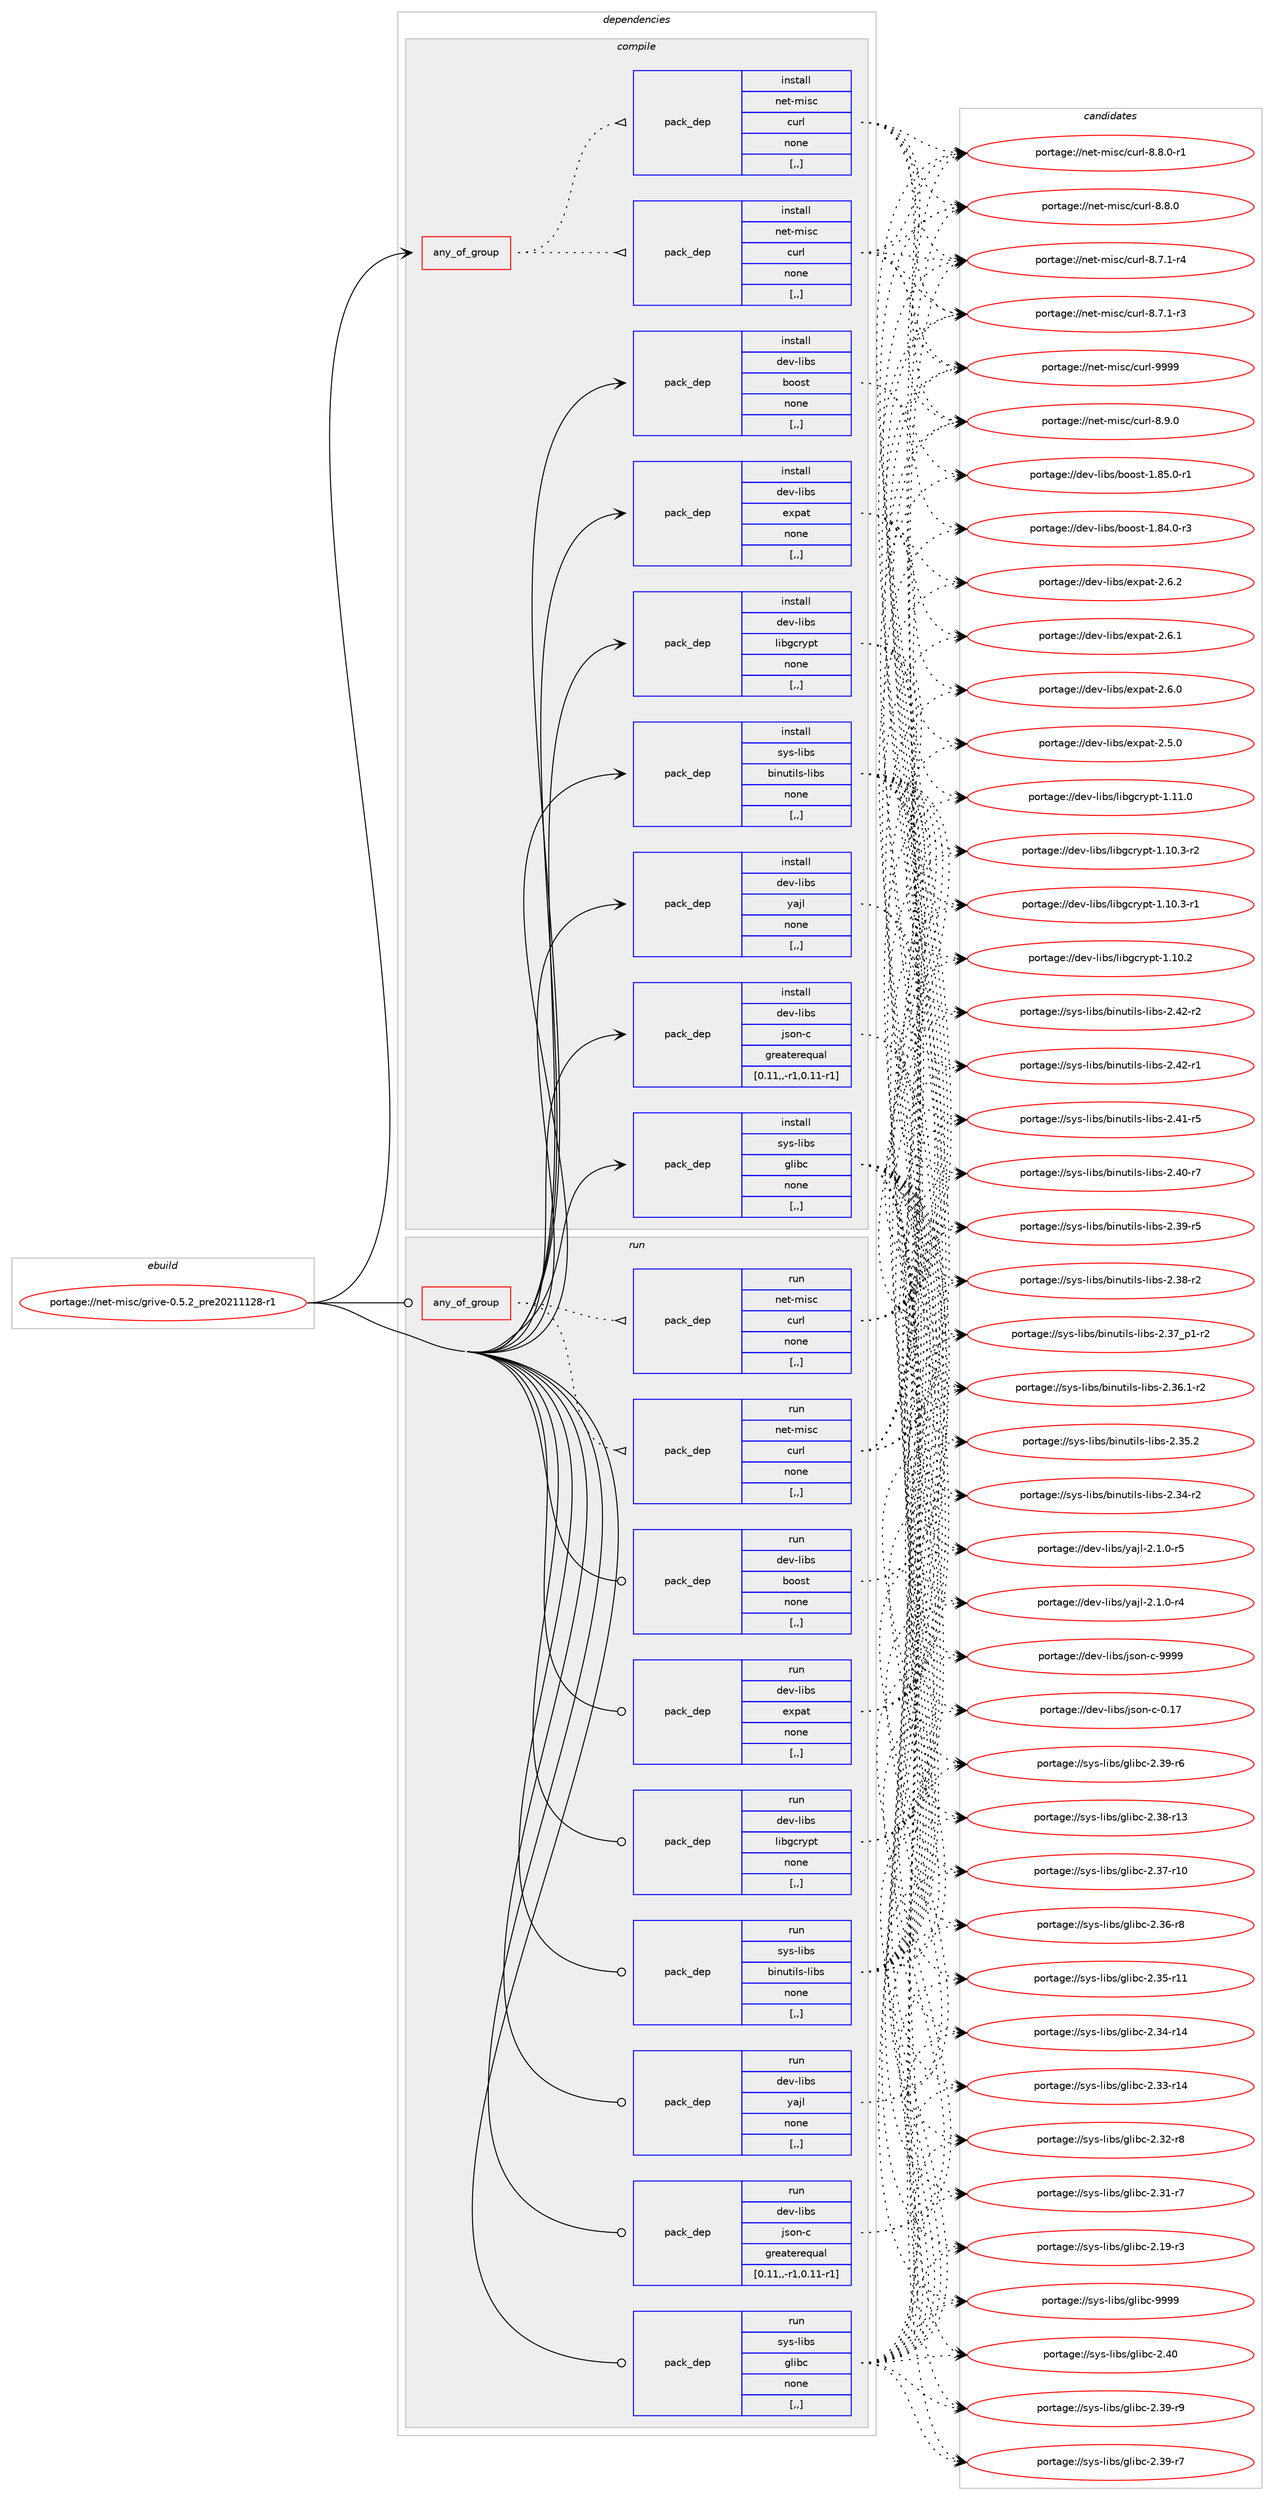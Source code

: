 digraph prolog {

# *************
# Graph options
# *************

newrank=true;
concentrate=true;
compound=true;
graph [rankdir=LR,fontname=Helvetica,fontsize=10,ranksep=1.5];#, ranksep=2.5, nodesep=0.2];
edge  [arrowhead=vee];
node  [fontname=Helvetica,fontsize=10];

# **********
# The ebuild
# **********

subgraph cluster_leftcol {
color=gray;
label=<<i>ebuild</i>>;
id [label="portage://net-misc/grive-0.5.2_pre20211128-r1", color=red, width=4, href="../net-misc/grive-0.5.2_pre20211128-r1.svg"];
}

# ****************
# The dependencies
# ****************

subgraph cluster_midcol {
color=gray;
label=<<i>dependencies</i>>;
subgraph cluster_compile {
fillcolor="#eeeeee";
style=filled;
label=<<i>compile</i>>;
subgraph any2471 {
dependency370712 [label=<<TABLE BORDER="0" CELLBORDER="1" CELLSPACING="0" CELLPADDING="4"><TR><TD CELLPADDING="10">any_of_group</TD></TR></TABLE>>, shape=none, color=red];subgraph pack270503 {
dependency370713 [label=<<TABLE BORDER="0" CELLBORDER="1" CELLSPACING="0" CELLPADDING="4" WIDTH="220"><TR><TD ROWSPAN="6" CELLPADDING="30">pack_dep</TD></TR><TR><TD WIDTH="110">install</TD></TR><TR><TD>net-misc</TD></TR><TR><TD>curl</TD></TR><TR><TD>none</TD></TR><TR><TD>[,,]</TD></TR></TABLE>>, shape=none, color=blue];
}
dependency370712:e -> dependency370713:w [weight=20,style="dotted",arrowhead="oinv"];
subgraph pack270504 {
dependency370714 [label=<<TABLE BORDER="0" CELLBORDER="1" CELLSPACING="0" CELLPADDING="4" WIDTH="220"><TR><TD ROWSPAN="6" CELLPADDING="30">pack_dep</TD></TR><TR><TD WIDTH="110">install</TD></TR><TR><TD>net-misc</TD></TR><TR><TD>curl</TD></TR><TR><TD>none</TD></TR><TR><TD>[,,]</TD></TR></TABLE>>, shape=none, color=blue];
}
dependency370712:e -> dependency370714:w [weight=20,style="dotted",arrowhead="oinv"];
}
id:e -> dependency370712:w [weight=20,style="solid",arrowhead="vee"];
subgraph pack270505 {
dependency370715 [label=<<TABLE BORDER="0" CELLBORDER="1" CELLSPACING="0" CELLPADDING="4" WIDTH="220"><TR><TD ROWSPAN="6" CELLPADDING="30">pack_dep</TD></TR><TR><TD WIDTH="110">install</TD></TR><TR><TD>dev-libs</TD></TR><TR><TD>boost</TD></TR><TR><TD>none</TD></TR><TR><TD>[,,]</TD></TR></TABLE>>, shape=none, color=blue];
}
id:e -> dependency370715:w [weight=20,style="solid",arrowhead="vee"];
subgraph pack270506 {
dependency370716 [label=<<TABLE BORDER="0" CELLBORDER="1" CELLSPACING="0" CELLPADDING="4" WIDTH="220"><TR><TD ROWSPAN="6" CELLPADDING="30">pack_dep</TD></TR><TR><TD WIDTH="110">install</TD></TR><TR><TD>dev-libs</TD></TR><TR><TD>expat</TD></TR><TR><TD>none</TD></TR><TR><TD>[,,]</TD></TR></TABLE>>, shape=none, color=blue];
}
id:e -> dependency370716:w [weight=20,style="solid",arrowhead="vee"];
subgraph pack270507 {
dependency370717 [label=<<TABLE BORDER="0" CELLBORDER="1" CELLSPACING="0" CELLPADDING="4" WIDTH="220"><TR><TD ROWSPAN="6" CELLPADDING="30">pack_dep</TD></TR><TR><TD WIDTH="110">install</TD></TR><TR><TD>dev-libs</TD></TR><TR><TD>json-c</TD></TR><TR><TD>greaterequal</TD></TR><TR><TD>[0.11,,-r1,0.11-r1]</TD></TR></TABLE>>, shape=none, color=blue];
}
id:e -> dependency370717:w [weight=20,style="solid",arrowhead="vee"];
subgraph pack270508 {
dependency370718 [label=<<TABLE BORDER="0" CELLBORDER="1" CELLSPACING="0" CELLPADDING="4" WIDTH="220"><TR><TD ROWSPAN="6" CELLPADDING="30">pack_dep</TD></TR><TR><TD WIDTH="110">install</TD></TR><TR><TD>dev-libs</TD></TR><TR><TD>libgcrypt</TD></TR><TR><TD>none</TD></TR><TR><TD>[,,]</TD></TR></TABLE>>, shape=none, color=blue];
}
id:e -> dependency370718:w [weight=20,style="solid",arrowhead="vee"];
subgraph pack270509 {
dependency370719 [label=<<TABLE BORDER="0" CELLBORDER="1" CELLSPACING="0" CELLPADDING="4" WIDTH="220"><TR><TD ROWSPAN="6" CELLPADDING="30">pack_dep</TD></TR><TR><TD WIDTH="110">install</TD></TR><TR><TD>dev-libs</TD></TR><TR><TD>yajl</TD></TR><TR><TD>none</TD></TR><TR><TD>[,,]</TD></TR></TABLE>>, shape=none, color=blue];
}
id:e -> dependency370719:w [weight=20,style="solid",arrowhead="vee"];
subgraph pack270510 {
dependency370720 [label=<<TABLE BORDER="0" CELLBORDER="1" CELLSPACING="0" CELLPADDING="4" WIDTH="220"><TR><TD ROWSPAN="6" CELLPADDING="30">pack_dep</TD></TR><TR><TD WIDTH="110">install</TD></TR><TR><TD>sys-libs</TD></TR><TR><TD>binutils-libs</TD></TR><TR><TD>none</TD></TR><TR><TD>[,,]</TD></TR></TABLE>>, shape=none, color=blue];
}
id:e -> dependency370720:w [weight=20,style="solid",arrowhead="vee"];
subgraph pack270511 {
dependency370721 [label=<<TABLE BORDER="0" CELLBORDER="1" CELLSPACING="0" CELLPADDING="4" WIDTH="220"><TR><TD ROWSPAN="6" CELLPADDING="30">pack_dep</TD></TR><TR><TD WIDTH="110">install</TD></TR><TR><TD>sys-libs</TD></TR><TR><TD>glibc</TD></TR><TR><TD>none</TD></TR><TR><TD>[,,]</TD></TR></TABLE>>, shape=none, color=blue];
}
id:e -> dependency370721:w [weight=20,style="solid",arrowhead="vee"];
}
subgraph cluster_compileandrun {
fillcolor="#eeeeee";
style=filled;
label=<<i>compile and run</i>>;
}
subgraph cluster_run {
fillcolor="#eeeeee";
style=filled;
label=<<i>run</i>>;
subgraph any2472 {
dependency370722 [label=<<TABLE BORDER="0" CELLBORDER="1" CELLSPACING="0" CELLPADDING="4"><TR><TD CELLPADDING="10">any_of_group</TD></TR></TABLE>>, shape=none, color=red];subgraph pack270512 {
dependency370723 [label=<<TABLE BORDER="0" CELLBORDER="1" CELLSPACING="0" CELLPADDING="4" WIDTH="220"><TR><TD ROWSPAN="6" CELLPADDING="30">pack_dep</TD></TR><TR><TD WIDTH="110">run</TD></TR><TR><TD>net-misc</TD></TR><TR><TD>curl</TD></TR><TR><TD>none</TD></TR><TR><TD>[,,]</TD></TR></TABLE>>, shape=none, color=blue];
}
dependency370722:e -> dependency370723:w [weight=20,style="dotted",arrowhead="oinv"];
subgraph pack270513 {
dependency370724 [label=<<TABLE BORDER="0" CELLBORDER="1" CELLSPACING="0" CELLPADDING="4" WIDTH="220"><TR><TD ROWSPAN="6" CELLPADDING="30">pack_dep</TD></TR><TR><TD WIDTH="110">run</TD></TR><TR><TD>net-misc</TD></TR><TR><TD>curl</TD></TR><TR><TD>none</TD></TR><TR><TD>[,,]</TD></TR></TABLE>>, shape=none, color=blue];
}
dependency370722:e -> dependency370724:w [weight=20,style="dotted",arrowhead="oinv"];
}
id:e -> dependency370722:w [weight=20,style="solid",arrowhead="odot"];
subgraph pack270514 {
dependency370725 [label=<<TABLE BORDER="0" CELLBORDER="1" CELLSPACING="0" CELLPADDING="4" WIDTH="220"><TR><TD ROWSPAN="6" CELLPADDING="30">pack_dep</TD></TR><TR><TD WIDTH="110">run</TD></TR><TR><TD>dev-libs</TD></TR><TR><TD>boost</TD></TR><TR><TD>none</TD></TR><TR><TD>[,,]</TD></TR></TABLE>>, shape=none, color=blue];
}
id:e -> dependency370725:w [weight=20,style="solid",arrowhead="odot"];
subgraph pack270515 {
dependency370726 [label=<<TABLE BORDER="0" CELLBORDER="1" CELLSPACING="0" CELLPADDING="4" WIDTH="220"><TR><TD ROWSPAN="6" CELLPADDING="30">pack_dep</TD></TR><TR><TD WIDTH="110">run</TD></TR><TR><TD>dev-libs</TD></TR><TR><TD>expat</TD></TR><TR><TD>none</TD></TR><TR><TD>[,,]</TD></TR></TABLE>>, shape=none, color=blue];
}
id:e -> dependency370726:w [weight=20,style="solid",arrowhead="odot"];
subgraph pack270516 {
dependency370727 [label=<<TABLE BORDER="0" CELLBORDER="1" CELLSPACING="0" CELLPADDING="4" WIDTH="220"><TR><TD ROWSPAN="6" CELLPADDING="30">pack_dep</TD></TR><TR><TD WIDTH="110">run</TD></TR><TR><TD>dev-libs</TD></TR><TR><TD>json-c</TD></TR><TR><TD>greaterequal</TD></TR><TR><TD>[0.11,,-r1,0.11-r1]</TD></TR></TABLE>>, shape=none, color=blue];
}
id:e -> dependency370727:w [weight=20,style="solid",arrowhead="odot"];
subgraph pack270517 {
dependency370728 [label=<<TABLE BORDER="0" CELLBORDER="1" CELLSPACING="0" CELLPADDING="4" WIDTH="220"><TR><TD ROWSPAN="6" CELLPADDING="30">pack_dep</TD></TR><TR><TD WIDTH="110">run</TD></TR><TR><TD>dev-libs</TD></TR><TR><TD>libgcrypt</TD></TR><TR><TD>none</TD></TR><TR><TD>[,,]</TD></TR></TABLE>>, shape=none, color=blue];
}
id:e -> dependency370728:w [weight=20,style="solid",arrowhead="odot"];
subgraph pack270518 {
dependency370729 [label=<<TABLE BORDER="0" CELLBORDER="1" CELLSPACING="0" CELLPADDING="4" WIDTH="220"><TR><TD ROWSPAN="6" CELLPADDING="30">pack_dep</TD></TR><TR><TD WIDTH="110">run</TD></TR><TR><TD>dev-libs</TD></TR><TR><TD>yajl</TD></TR><TR><TD>none</TD></TR><TR><TD>[,,]</TD></TR></TABLE>>, shape=none, color=blue];
}
id:e -> dependency370729:w [weight=20,style="solid",arrowhead="odot"];
subgraph pack270519 {
dependency370730 [label=<<TABLE BORDER="0" CELLBORDER="1" CELLSPACING="0" CELLPADDING="4" WIDTH="220"><TR><TD ROWSPAN="6" CELLPADDING="30">pack_dep</TD></TR><TR><TD WIDTH="110">run</TD></TR><TR><TD>sys-libs</TD></TR><TR><TD>binutils-libs</TD></TR><TR><TD>none</TD></TR><TR><TD>[,,]</TD></TR></TABLE>>, shape=none, color=blue];
}
id:e -> dependency370730:w [weight=20,style="solid",arrowhead="odot"];
subgraph pack270520 {
dependency370731 [label=<<TABLE BORDER="0" CELLBORDER="1" CELLSPACING="0" CELLPADDING="4" WIDTH="220"><TR><TD ROWSPAN="6" CELLPADDING="30">pack_dep</TD></TR><TR><TD WIDTH="110">run</TD></TR><TR><TD>sys-libs</TD></TR><TR><TD>glibc</TD></TR><TR><TD>none</TD></TR><TR><TD>[,,]</TD></TR></TABLE>>, shape=none, color=blue];
}
id:e -> dependency370731:w [weight=20,style="solid",arrowhead="odot"];
}
}

# **************
# The candidates
# **************

subgraph cluster_choices {
rank=same;
color=gray;
label=<<i>candidates</i>>;

subgraph choice270503 {
color=black;
nodesep=1;
choice110101116451091051159947991171141084557575757 [label="portage://net-misc/curl-9999", color=red, width=4,href="../net-misc/curl-9999.svg"];
choice11010111645109105115994799117114108455646574648 [label="portage://net-misc/curl-8.9.0", color=red, width=4,href="../net-misc/curl-8.9.0.svg"];
choice110101116451091051159947991171141084556465646484511449 [label="portage://net-misc/curl-8.8.0-r1", color=red, width=4,href="../net-misc/curl-8.8.0-r1.svg"];
choice11010111645109105115994799117114108455646564648 [label="portage://net-misc/curl-8.8.0", color=red, width=4,href="../net-misc/curl-8.8.0.svg"];
choice110101116451091051159947991171141084556465546494511452 [label="portage://net-misc/curl-8.7.1-r4", color=red, width=4,href="../net-misc/curl-8.7.1-r4.svg"];
choice110101116451091051159947991171141084556465546494511451 [label="portage://net-misc/curl-8.7.1-r3", color=red, width=4,href="../net-misc/curl-8.7.1-r3.svg"];
dependency370713:e -> choice110101116451091051159947991171141084557575757:w [style=dotted,weight="100"];
dependency370713:e -> choice11010111645109105115994799117114108455646574648:w [style=dotted,weight="100"];
dependency370713:e -> choice110101116451091051159947991171141084556465646484511449:w [style=dotted,weight="100"];
dependency370713:e -> choice11010111645109105115994799117114108455646564648:w [style=dotted,weight="100"];
dependency370713:e -> choice110101116451091051159947991171141084556465546494511452:w [style=dotted,weight="100"];
dependency370713:e -> choice110101116451091051159947991171141084556465546494511451:w [style=dotted,weight="100"];
}
subgraph choice270504 {
color=black;
nodesep=1;
choice110101116451091051159947991171141084557575757 [label="portage://net-misc/curl-9999", color=red, width=4,href="../net-misc/curl-9999.svg"];
choice11010111645109105115994799117114108455646574648 [label="portage://net-misc/curl-8.9.0", color=red, width=4,href="../net-misc/curl-8.9.0.svg"];
choice110101116451091051159947991171141084556465646484511449 [label="portage://net-misc/curl-8.8.0-r1", color=red, width=4,href="../net-misc/curl-8.8.0-r1.svg"];
choice11010111645109105115994799117114108455646564648 [label="portage://net-misc/curl-8.8.0", color=red, width=4,href="../net-misc/curl-8.8.0.svg"];
choice110101116451091051159947991171141084556465546494511452 [label="portage://net-misc/curl-8.7.1-r4", color=red, width=4,href="../net-misc/curl-8.7.1-r4.svg"];
choice110101116451091051159947991171141084556465546494511451 [label="portage://net-misc/curl-8.7.1-r3", color=red, width=4,href="../net-misc/curl-8.7.1-r3.svg"];
dependency370714:e -> choice110101116451091051159947991171141084557575757:w [style=dotted,weight="100"];
dependency370714:e -> choice11010111645109105115994799117114108455646574648:w [style=dotted,weight="100"];
dependency370714:e -> choice110101116451091051159947991171141084556465646484511449:w [style=dotted,weight="100"];
dependency370714:e -> choice11010111645109105115994799117114108455646564648:w [style=dotted,weight="100"];
dependency370714:e -> choice110101116451091051159947991171141084556465546494511452:w [style=dotted,weight="100"];
dependency370714:e -> choice110101116451091051159947991171141084556465546494511451:w [style=dotted,weight="100"];
}
subgraph choice270505 {
color=black;
nodesep=1;
choice10010111845108105981154798111111115116454946565346484511449 [label="portage://dev-libs/boost-1.85.0-r1", color=red, width=4,href="../dev-libs/boost-1.85.0-r1.svg"];
choice10010111845108105981154798111111115116454946565246484511451 [label="portage://dev-libs/boost-1.84.0-r3", color=red, width=4,href="../dev-libs/boost-1.84.0-r3.svg"];
dependency370715:e -> choice10010111845108105981154798111111115116454946565346484511449:w [style=dotted,weight="100"];
dependency370715:e -> choice10010111845108105981154798111111115116454946565246484511451:w [style=dotted,weight="100"];
}
subgraph choice270506 {
color=black;
nodesep=1;
choice10010111845108105981154710112011297116455046544650 [label="portage://dev-libs/expat-2.6.2", color=red, width=4,href="../dev-libs/expat-2.6.2.svg"];
choice10010111845108105981154710112011297116455046544649 [label="portage://dev-libs/expat-2.6.1", color=red, width=4,href="../dev-libs/expat-2.6.1.svg"];
choice10010111845108105981154710112011297116455046544648 [label="portage://dev-libs/expat-2.6.0", color=red, width=4,href="../dev-libs/expat-2.6.0.svg"];
choice10010111845108105981154710112011297116455046534648 [label="portage://dev-libs/expat-2.5.0", color=red, width=4,href="../dev-libs/expat-2.5.0.svg"];
dependency370716:e -> choice10010111845108105981154710112011297116455046544650:w [style=dotted,weight="100"];
dependency370716:e -> choice10010111845108105981154710112011297116455046544649:w [style=dotted,weight="100"];
dependency370716:e -> choice10010111845108105981154710112011297116455046544648:w [style=dotted,weight="100"];
dependency370716:e -> choice10010111845108105981154710112011297116455046534648:w [style=dotted,weight="100"];
}
subgraph choice270507 {
color=black;
nodesep=1;
choice10010111845108105981154710611511111045994557575757 [label="portage://dev-libs/json-c-9999", color=red, width=4,href="../dev-libs/json-c-9999.svg"];
choice10010111845108105981154710611511111045994548464955 [label="portage://dev-libs/json-c-0.17", color=red, width=4,href="../dev-libs/json-c-0.17.svg"];
dependency370717:e -> choice10010111845108105981154710611511111045994557575757:w [style=dotted,weight="100"];
dependency370717:e -> choice10010111845108105981154710611511111045994548464955:w [style=dotted,weight="100"];
}
subgraph choice270508 {
color=black;
nodesep=1;
choice100101118451081059811547108105981039911412111211645494649494648 [label="portage://dev-libs/libgcrypt-1.11.0", color=red, width=4,href="../dev-libs/libgcrypt-1.11.0.svg"];
choice1001011184510810598115471081059810399114121112116454946494846514511450 [label="portage://dev-libs/libgcrypt-1.10.3-r2", color=red, width=4,href="../dev-libs/libgcrypt-1.10.3-r2.svg"];
choice1001011184510810598115471081059810399114121112116454946494846514511449 [label="portage://dev-libs/libgcrypt-1.10.3-r1", color=red, width=4,href="../dev-libs/libgcrypt-1.10.3-r1.svg"];
choice100101118451081059811547108105981039911412111211645494649484650 [label="portage://dev-libs/libgcrypt-1.10.2", color=red, width=4,href="../dev-libs/libgcrypt-1.10.2.svg"];
dependency370718:e -> choice100101118451081059811547108105981039911412111211645494649494648:w [style=dotted,weight="100"];
dependency370718:e -> choice1001011184510810598115471081059810399114121112116454946494846514511450:w [style=dotted,weight="100"];
dependency370718:e -> choice1001011184510810598115471081059810399114121112116454946494846514511449:w [style=dotted,weight="100"];
dependency370718:e -> choice100101118451081059811547108105981039911412111211645494649484650:w [style=dotted,weight="100"];
}
subgraph choice270509 {
color=black;
nodesep=1;
choice100101118451081059811547121971061084550464946484511453 [label="portage://dev-libs/yajl-2.1.0-r5", color=red, width=4,href="../dev-libs/yajl-2.1.0-r5.svg"];
choice100101118451081059811547121971061084550464946484511452 [label="portage://dev-libs/yajl-2.1.0-r4", color=red, width=4,href="../dev-libs/yajl-2.1.0-r4.svg"];
dependency370719:e -> choice100101118451081059811547121971061084550464946484511453:w [style=dotted,weight="100"];
dependency370719:e -> choice100101118451081059811547121971061084550464946484511452:w [style=dotted,weight="100"];
}
subgraph choice270510 {
color=black;
nodesep=1;
choice11512111545108105981154798105110117116105108115451081059811545504652504511450 [label="portage://sys-libs/binutils-libs-2.42-r2", color=red, width=4,href="../sys-libs/binutils-libs-2.42-r2.svg"];
choice11512111545108105981154798105110117116105108115451081059811545504652504511449 [label="portage://sys-libs/binutils-libs-2.42-r1", color=red, width=4,href="../sys-libs/binutils-libs-2.42-r1.svg"];
choice11512111545108105981154798105110117116105108115451081059811545504652494511453 [label="portage://sys-libs/binutils-libs-2.41-r5", color=red, width=4,href="../sys-libs/binutils-libs-2.41-r5.svg"];
choice11512111545108105981154798105110117116105108115451081059811545504652484511455 [label="portage://sys-libs/binutils-libs-2.40-r7", color=red, width=4,href="../sys-libs/binutils-libs-2.40-r7.svg"];
choice11512111545108105981154798105110117116105108115451081059811545504651574511453 [label="portage://sys-libs/binutils-libs-2.39-r5", color=red, width=4,href="../sys-libs/binutils-libs-2.39-r5.svg"];
choice11512111545108105981154798105110117116105108115451081059811545504651564511450 [label="portage://sys-libs/binutils-libs-2.38-r2", color=red, width=4,href="../sys-libs/binutils-libs-2.38-r2.svg"];
choice115121115451081059811547981051101171161051081154510810598115455046515595112494511450 [label="portage://sys-libs/binutils-libs-2.37_p1-r2", color=red, width=4,href="../sys-libs/binutils-libs-2.37_p1-r2.svg"];
choice115121115451081059811547981051101171161051081154510810598115455046515446494511450 [label="portage://sys-libs/binutils-libs-2.36.1-r2", color=red, width=4,href="../sys-libs/binutils-libs-2.36.1-r2.svg"];
choice11512111545108105981154798105110117116105108115451081059811545504651534650 [label="portage://sys-libs/binutils-libs-2.35.2", color=red, width=4,href="../sys-libs/binutils-libs-2.35.2.svg"];
choice11512111545108105981154798105110117116105108115451081059811545504651524511450 [label="portage://sys-libs/binutils-libs-2.34-r2", color=red, width=4,href="../sys-libs/binutils-libs-2.34-r2.svg"];
dependency370720:e -> choice11512111545108105981154798105110117116105108115451081059811545504652504511450:w [style=dotted,weight="100"];
dependency370720:e -> choice11512111545108105981154798105110117116105108115451081059811545504652504511449:w [style=dotted,weight="100"];
dependency370720:e -> choice11512111545108105981154798105110117116105108115451081059811545504652494511453:w [style=dotted,weight="100"];
dependency370720:e -> choice11512111545108105981154798105110117116105108115451081059811545504652484511455:w [style=dotted,weight="100"];
dependency370720:e -> choice11512111545108105981154798105110117116105108115451081059811545504651574511453:w [style=dotted,weight="100"];
dependency370720:e -> choice11512111545108105981154798105110117116105108115451081059811545504651564511450:w [style=dotted,weight="100"];
dependency370720:e -> choice115121115451081059811547981051101171161051081154510810598115455046515595112494511450:w [style=dotted,weight="100"];
dependency370720:e -> choice115121115451081059811547981051101171161051081154510810598115455046515446494511450:w [style=dotted,weight="100"];
dependency370720:e -> choice11512111545108105981154798105110117116105108115451081059811545504651534650:w [style=dotted,weight="100"];
dependency370720:e -> choice11512111545108105981154798105110117116105108115451081059811545504651524511450:w [style=dotted,weight="100"];
}
subgraph choice270511 {
color=black;
nodesep=1;
choice11512111545108105981154710310810598994557575757 [label="portage://sys-libs/glibc-9999", color=red, width=4,href="../sys-libs/glibc-9999.svg"];
choice11512111545108105981154710310810598994550465248 [label="portage://sys-libs/glibc-2.40", color=red, width=4,href="../sys-libs/glibc-2.40.svg"];
choice115121115451081059811547103108105989945504651574511457 [label="portage://sys-libs/glibc-2.39-r9", color=red, width=4,href="../sys-libs/glibc-2.39-r9.svg"];
choice115121115451081059811547103108105989945504651574511455 [label="portage://sys-libs/glibc-2.39-r7", color=red, width=4,href="../sys-libs/glibc-2.39-r7.svg"];
choice115121115451081059811547103108105989945504651574511454 [label="portage://sys-libs/glibc-2.39-r6", color=red, width=4,href="../sys-libs/glibc-2.39-r6.svg"];
choice11512111545108105981154710310810598994550465156451144951 [label="portage://sys-libs/glibc-2.38-r13", color=red, width=4,href="../sys-libs/glibc-2.38-r13.svg"];
choice11512111545108105981154710310810598994550465155451144948 [label="portage://sys-libs/glibc-2.37-r10", color=red, width=4,href="../sys-libs/glibc-2.37-r10.svg"];
choice115121115451081059811547103108105989945504651544511456 [label="portage://sys-libs/glibc-2.36-r8", color=red, width=4,href="../sys-libs/glibc-2.36-r8.svg"];
choice11512111545108105981154710310810598994550465153451144949 [label="portage://sys-libs/glibc-2.35-r11", color=red, width=4,href="../sys-libs/glibc-2.35-r11.svg"];
choice11512111545108105981154710310810598994550465152451144952 [label="portage://sys-libs/glibc-2.34-r14", color=red, width=4,href="../sys-libs/glibc-2.34-r14.svg"];
choice11512111545108105981154710310810598994550465151451144952 [label="portage://sys-libs/glibc-2.33-r14", color=red, width=4,href="../sys-libs/glibc-2.33-r14.svg"];
choice115121115451081059811547103108105989945504651504511456 [label="portage://sys-libs/glibc-2.32-r8", color=red, width=4,href="../sys-libs/glibc-2.32-r8.svg"];
choice115121115451081059811547103108105989945504651494511455 [label="portage://sys-libs/glibc-2.31-r7", color=red, width=4,href="../sys-libs/glibc-2.31-r7.svg"];
choice115121115451081059811547103108105989945504649574511451 [label="portage://sys-libs/glibc-2.19-r3", color=red, width=4,href="../sys-libs/glibc-2.19-r3.svg"];
dependency370721:e -> choice11512111545108105981154710310810598994557575757:w [style=dotted,weight="100"];
dependency370721:e -> choice11512111545108105981154710310810598994550465248:w [style=dotted,weight="100"];
dependency370721:e -> choice115121115451081059811547103108105989945504651574511457:w [style=dotted,weight="100"];
dependency370721:e -> choice115121115451081059811547103108105989945504651574511455:w [style=dotted,weight="100"];
dependency370721:e -> choice115121115451081059811547103108105989945504651574511454:w [style=dotted,weight="100"];
dependency370721:e -> choice11512111545108105981154710310810598994550465156451144951:w [style=dotted,weight="100"];
dependency370721:e -> choice11512111545108105981154710310810598994550465155451144948:w [style=dotted,weight="100"];
dependency370721:e -> choice115121115451081059811547103108105989945504651544511456:w [style=dotted,weight="100"];
dependency370721:e -> choice11512111545108105981154710310810598994550465153451144949:w [style=dotted,weight="100"];
dependency370721:e -> choice11512111545108105981154710310810598994550465152451144952:w [style=dotted,weight="100"];
dependency370721:e -> choice11512111545108105981154710310810598994550465151451144952:w [style=dotted,weight="100"];
dependency370721:e -> choice115121115451081059811547103108105989945504651504511456:w [style=dotted,weight="100"];
dependency370721:e -> choice115121115451081059811547103108105989945504651494511455:w [style=dotted,weight="100"];
dependency370721:e -> choice115121115451081059811547103108105989945504649574511451:w [style=dotted,weight="100"];
}
subgraph choice270512 {
color=black;
nodesep=1;
choice110101116451091051159947991171141084557575757 [label="portage://net-misc/curl-9999", color=red, width=4,href="../net-misc/curl-9999.svg"];
choice11010111645109105115994799117114108455646574648 [label="portage://net-misc/curl-8.9.0", color=red, width=4,href="../net-misc/curl-8.9.0.svg"];
choice110101116451091051159947991171141084556465646484511449 [label="portage://net-misc/curl-8.8.0-r1", color=red, width=4,href="../net-misc/curl-8.8.0-r1.svg"];
choice11010111645109105115994799117114108455646564648 [label="portage://net-misc/curl-8.8.0", color=red, width=4,href="../net-misc/curl-8.8.0.svg"];
choice110101116451091051159947991171141084556465546494511452 [label="portage://net-misc/curl-8.7.1-r4", color=red, width=4,href="../net-misc/curl-8.7.1-r4.svg"];
choice110101116451091051159947991171141084556465546494511451 [label="portage://net-misc/curl-8.7.1-r3", color=red, width=4,href="../net-misc/curl-8.7.1-r3.svg"];
dependency370723:e -> choice110101116451091051159947991171141084557575757:w [style=dotted,weight="100"];
dependency370723:e -> choice11010111645109105115994799117114108455646574648:w [style=dotted,weight="100"];
dependency370723:e -> choice110101116451091051159947991171141084556465646484511449:w [style=dotted,weight="100"];
dependency370723:e -> choice11010111645109105115994799117114108455646564648:w [style=dotted,weight="100"];
dependency370723:e -> choice110101116451091051159947991171141084556465546494511452:w [style=dotted,weight="100"];
dependency370723:e -> choice110101116451091051159947991171141084556465546494511451:w [style=dotted,weight="100"];
}
subgraph choice270513 {
color=black;
nodesep=1;
choice110101116451091051159947991171141084557575757 [label="portage://net-misc/curl-9999", color=red, width=4,href="../net-misc/curl-9999.svg"];
choice11010111645109105115994799117114108455646574648 [label="portage://net-misc/curl-8.9.0", color=red, width=4,href="../net-misc/curl-8.9.0.svg"];
choice110101116451091051159947991171141084556465646484511449 [label="portage://net-misc/curl-8.8.0-r1", color=red, width=4,href="../net-misc/curl-8.8.0-r1.svg"];
choice11010111645109105115994799117114108455646564648 [label="portage://net-misc/curl-8.8.0", color=red, width=4,href="../net-misc/curl-8.8.0.svg"];
choice110101116451091051159947991171141084556465546494511452 [label="portage://net-misc/curl-8.7.1-r4", color=red, width=4,href="../net-misc/curl-8.7.1-r4.svg"];
choice110101116451091051159947991171141084556465546494511451 [label="portage://net-misc/curl-8.7.1-r3", color=red, width=4,href="../net-misc/curl-8.7.1-r3.svg"];
dependency370724:e -> choice110101116451091051159947991171141084557575757:w [style=dotted,weight="100"];
dependency370724:e -> choice11010111645109105115994799117114108455646574648:w [style=dotted,weight="100"];
dependency370724:e -> choice110101116451091051159947991171141084556465646484511449:w [style=dotted,weight="100"];
dependency370724:e -> choice11010111645109105115994799117114108455646564648:w [style=dotted,weight="100"];
dependency370724:e -> choice110101116451091051159947991171141084556465546494511452:w [style=dotted,weight="100"];
dependency370724:e -> choice110101116451091051159947991171141084556465546494511451:w [style=dotted,weight="100"];
}
subgraph choice270514 {
color=black;
nodesep=1;
choice10010111845108105981154798111111115116454946565346484511449 [label="portage://dev-libs/boost-1.85.0-r1", color=red, width=4,href="../dev-libs/boost-1.85.0-r1.svg"];
choice10010111845108105981154798111111115116454946565246484511451 [label="portage://dev-libs/boost-1.84.0-r3", color=red, width=4,href="../dev-libs/boost-1.84.0-r3.svg"];
dependency370725:e -> choice10010111845108105981154798111111115116454946565346484511449:w [style=dotted,weight="100"];
dependency370725:e -> choice10010111845108105981154798111111115116454946565246484511451:w [style=dotted,weight="100"];
}
subgraph choice270515 {
color=black;
nodesep=1;
choice10010111845108105981154710112011297116455046544650 [label="portage://dev-libs/expat-2.6.2", color=red, width=4,href="../dev-libs/expat-2.6.2.svg"];
choice10010111845108105981154710112011297116455046544649 [label="portage://dev-libs/expat-2.6.1", color=red, width=4,href="../dev-libs/expat-2.6.1.svg"];
choice10010111845108105981154710112011297116455046544648 [label="portage://dev-libs/expat-2.6.0", color=red, width=4,href="../dev-libs/expat-2.6.0.svg"];
choice10010111845108105981154710112011297116455046534648 [label="portage://dev-libs/expat-2.5.0", color=red, width=4,href="../dev-libs/expat-2.5.0.svg"];
dependency370726:e -> choice10010111845108105981154710112011297116455046544650:w [style=dotted,weight="100"];
dependency370726:e -> choice10010111845108105981154710112011297116455046544649:w [style=dotted,weight="100"];
dependency370726:e -> choice10010111845108105981154710112011297116455046544648:w [style=dotted,weight="100"];
dependency370726:e -> choice10010111845108105981154710112011297116455046534648:w [style=dotted,weight="100"];
}
subgraph choice270516 {
color=black;
nodesep=1;
choice10010111845108105981154710611511111045994557575757 [label="portage://dev-libs/json-c-9999", color=red, width=4,href="../dev-libs/json-c-9999.svg"];
choice10010111845108105981154710611511111045994548464955 [label="portage://dev-libs/json-c-0.17", color=red, width=4,href="../dev-libs/json-c-0.17.svg"];
dependency370727:e -> choice10010111845108105981154710611511111045994557575757:w [style=dotted,weight="100"];
dependency370727:e -> choice10010111845108105981154710611511111045994548464955:w [style=dotted,weight="100"];
}
subgraph choice270517 {
color=black;
nodesep=1;
choice100101118451081059811547108105981039911412111211645494649494648 [label="portage://dev-libs/libgcrypt-1.11.0", color=red, width=4,href="../dev-libs/libgcrypt-1.11.0.svg"];
choice1001011184510810598115471081059810399114121112116454946494846514511450 [label="portage://dev-libs/libgcrypt-1.10.3-r2", color=red, width=4,href="../dev-libs/libgcrypt-1.10.3-r2.svg"];
choice1001011184510810598115471081059810399114121112116454946494846514511449 [label="portage://dev-libs/libgcrypt-1.10.3-r1", color=red, width=4,href="../dev-libs/libgcrypt-1.10.3-r1.svg"];
choice100101118451081059811547108105981039911412111211645494649484650 [label="portage://dev-libs/libgcrypt-1.10.2", color=red, width=4,href="../dev-libs/libgcrypt-1.10.2.svg"];
dependency370728:e -> choice100101118451081059811547108105981039911412111211645494649494648:w [style=dotted,weight="100"];
dependency370728:e -> choice1001011184510810598115471081059810399114121112116454946494846514511450:w [style=dotted,weight="100"];
dependency370728:e -> choice1001011184510810598115471081059810399114121112116454946494846514511449:w [style=dotted,weight="100"];
dependency370728:e -> choice100101118451081059811547108105981039911412111211645494649484650:w [style=dotted,weight="100"];
}
subgraph choice270518 {
color=black;
nodesep=1;
choice100101118451081059811547121971061084550464946484511453 [label="portage://dev-libs/yajl-2.1.0-r5", color=red, width=4,href="../dev-libs/yajl-2.1.0-r5.svg"];
choice100101118451081059811547121971061084550464946484511452 [label="portage://dev-libs/yajl-2.1.0-r4", color=red, width=4,href="../dev-libs/yajl-2.1.0-r4.svg"];
dependency370729:e -> choice100101118451081059811547121971061084550464946484511453:w [style=dotted,weight="100"];
dependency370729:e -> choice100101118451081059811547121971061084550464946484511452:w [style=dotted,weight="100"];
}
subgraph choice270519 {
color=black;
nodesep=1;
choice11512111545108105981154798105110117116105108115451081059811545504652504511450 [label="portage://sys-libs/binutils-libs-2.42-r2", color=red, width=4,href="../sys-libs/binutils-libs-2.42-r2.svg"];
choice11512111545108105981154798105110117116105108115451081059811545504652504511449 [label="portage://sys-libs/binutils-libs-2.42-r1", color=red, width=4,href="../sys-libs/binutils-libs-2.42-r1.svg"];
choice11512111545108105981154798105110117116105108115451081059811545504652494511453 [label="portage://sys-libs/binutils-libs-2.41-r5", color=red, width=4,href="../sys-libs/binutils-libs-2.41-r5.svg"];
choice11512111545108105981154798105110117116105108115451081059811545504652484511455 [label="portage://sys-libs/binutils-libs-2.40-r7", color=red, width=4,href="../sys-libs/binutils-libs-2.40-r7.svg"];
choice11512111545108105981154798105110117116105108115451081059811545504651574511453 [label="portage://sys-libs/binutils-libs-2.39-r5", color=red, width=4,href="../sys-libs/binutils-libs-2.39-r5.svg"];
choice11512111545108105981154798105110117116105108115451081059811545504651564511450 [label="portage://sys-libs/binutils-libs-2.38-r2", color=red, width=4,href="../sys-libs/binutils-libs-2.38-r2.svg"];
choice115121115451081059811547981051101171161051081154510810598115455046515595112494511450 [label="portage://sys-libs/binutils-libs-2.37_p1-r2", color=red, width=4,href="../sys-libs/binutils-libs-2.37_p1-r2.svg"];
choice115121115451081059811547981051101171161051081154510810598115455046515446494511450 [label="portage://sys-libs/binutils-libs-2.36.1-r2", color=red, width=4,href="../sys-libs/binutils-libs-2.36.1-r2.svg"];
choice11512111545108105981154798105110117116105108115451081059811545504651534650 [label="portage://sys-libs/binutils-libs-2.35.2", color=red, width=4,href="../sys-libs/binutils-libs-2.35.2.svg"];
choice11512111545108105981154798105110117116105108115451081059811545504651524511450 [label="portage://sys-libs/binutils-libs-2.34-r2", color=red, width=4,href="../sys-libs/binutils-libs-2.34-r2.svg"];
dependency370730:e -> choice11512111545108105981154798105110117116105108115451081059811545504652504511450:w [style=dotted,weight="100"];
dependency370730:e -> choice11512111545108105981154798105110117116105108115451081059811545504652504511449:w [style=dotted,weight="100"];
dependency370730:e -> choice11512111545108105981154798105110117116105108115451081059811545504652494511453:w [style=dotted,weight="100"];
dependency370730:e -> choice11512111545108105981154798105110117116105108115451081059811545504652484511455:w [style=dotted,weight="100"];
dependency370730:e -> choice11512111545108105981154798105110117116105108115451081059811545504651574511453:w [style=dotted,weight="100"];
dependency370730:e -> choice11512111545108105981154798105110117116105108115451081059811545504651564511450:w [style=dotted,weight="100"];
dependency370730:e -> choice115121115451081059811547981051101171161051081154510810598115455046515595112494511450:w [style=dotted,weight="100"];
dependency370730:e -> choice115121115451081059811547981051101171161051081154510810598115455046515446494511450:w [style=dotted,weight="100"];
dependency370730:e -> choice11512111545108105981154798105110117116105108115451081059811545504651534650:w [style=dotted,weight="100"];
dependency370730:e -> choice11512111545108105981154798105110117116105108115451081059811545504651524511450:w [style=dotted,weight="100"];
}
subgraph choice270520 {
color=black;
nodesep=1;
choice11512111545108105981154710310810598994557575757 [label="portage://sys-libs/glibc-9999", color=red, width=4,href="../sys-libs/glibc-9999.svg"];
choice11512111545108105981154710310810598994550465248 [label="portage://sys-libs/glibc-2.40", color=red, width=4,href="../sys-libs/glibc-2.40.svg"];
choice115121115451081059811547103108105989945504651574511457 [label="portage://sys-libs/glibc-2.39-r9", color=red, width=4,href="../sys-libs/glibc-2.39-r9.svg"];
choice115121115451081059811547103108105989945504651574511455 [label="portage://sys-libs/glibc-2.39-r7", color=red, width=4,href="../sys-libs/glibc-2.39-r7.svg"];
choice115121115451081059811547103108105989945504651574511454 [label="portage://sys-libs/glibc-2.39-r6", color=red, width=4,href="../sys-libs/glibc-2.39-r6.svg"];
choice11512111545108105981154710310810598994550465156451144951 [label="portage://sys-libs/glibc-2.38-r13", color=red, width=4,href="../sys-libs/glibc-2.38-r13.svg"];
choice11512111545108105981154710310810598994550465155451144948 [label="portage://sys-libs/glibc-2.37-r10", color=red, width=4,href="../sys-libs/glibc-2.37-r10.svg"];
choice115121115451081059811547103108105989945504651544511456 [label="portage://sys-libs/glibc-2.36-r8", color=red, width=4,href="../sys-libs/glibc-2.36-r8.svg"];
choice11512111545108105981154710310810598994550465153451144949 [label="portage://sys-libs/glibc-2.35-r11", color=red, width=4,href="../sys-libs/glibc-2.35-r11.svg"];
choice11512111545108105981154710310810598994550465152451144952 [label="portage://sys-libs/glibc-2.34-r14", color=red, width=4,href="../sys-libs/glibc-2.34-r14.svg"];
choice11512111545108105981154710310810598994550465151451144952 [label="portage://sys-libs/glibc-2.33-r14", color=red, width=4,href="../sys-libs/glibc-2.33-r14.svg"];
choice115121115451081059811547103108105989945504651504511456 [label="portage://sys-libs/glibc-2.32-r8", color=red, width=4,href="../sys-libs/glibc-2.32-r8.svg"];
choice115121115451081059811547103108105989945504651494511455 [label="portage://sys-libs/glibc-2.31-r7", color=red, width=4,href="../sys-libs/glibc-2.31-r7.svg"];
choice115121115451081059811547103108105989945504649574511451 [label="portage://sys-libs/glibc-2.19-r3", color=red, width=4,href="../sys-libs/glibc-2.19-r3.svg"];
dependency370731:e -> choice11512111545108105981154710310810598994557575757:w [style=dotted,weight="100"];
dependency370731:e -> choice11512111545108105981154710310810598994550465248:w [style=dotted,weight="100"];
dependency370731:e -> choice115121115451081059811547103108105989945504651574511457:w [style=dotted,weight="100"];
dependency370731:e -> choice115121115451081059811547103108105989945504651574511455:w [style=dotted,weight="100"];
dependency370731:e -> choice115121115451081059811547103108105989945504651574511454:w [style=dotted,weight="100"];
dependency370731:e -> choice11512111545108105981154710310810598994550465156451144951:w [style=dotted,weight="100"];
dependency370731:e -> choice11512111545108105981154710310810598994550465155451144948:w [style=dotted,weight="100"];
dependency370731:e -> choice115121115451081059811547103108105989945504651544511456:w [style=dotted,weight="100"];
dependency370731:e -> choice11512111545108105981154710310810598994550465153451144949:w [style=dotted,weight="100"];
dependency370731:e -> choice11512111545108105981154710310810598994550465152451144952:w [style=dotted,weight="100"];
dependency370731:e -> choice11512111545108105981154710310810598994550465151451144952:w [style=dotted,weight="100"];
dependency370731:e -> choice115121115451081059811547103108105989945504651504511456:w [style=dotted,weight="100"];
dependency370731:e -> choice115121115451081059811547103108105989945504651494511455:w [style=dotted,weight="100"];
dependency370731:e -> choice115121115451081059811547103108105989945504649574511451:w [style=dotted,weight="100"];
}
}

}
